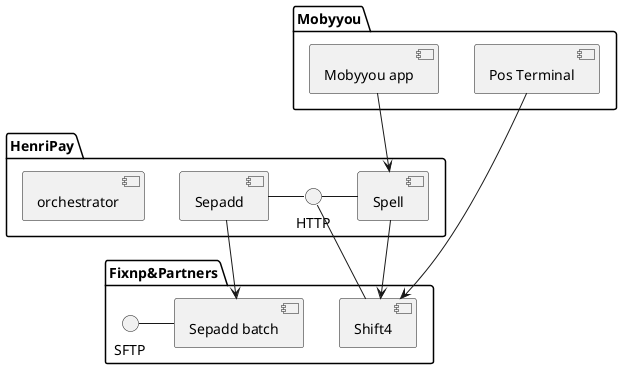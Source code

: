 @startuml
'https://plantuml.com/component-diagram


package "Mobyyou" {
   [Mobyyou app]
  [Pos Terminal]
}

package "HenriPay" {
  HTTP -[Spell]
  HTTP -[Sepadd]
  [orchestrator]
}

package Fixnp&Partners{
  HTTP -[Shift4]
  SFTP -[Sepadd batch]
}





[Sepadd] --> [Sepadd batch]
[Pos Terminal] --> [Shift4]
[Spell] --> [Shift4]
[Mobyyou app] --> [Spell]

@enduml